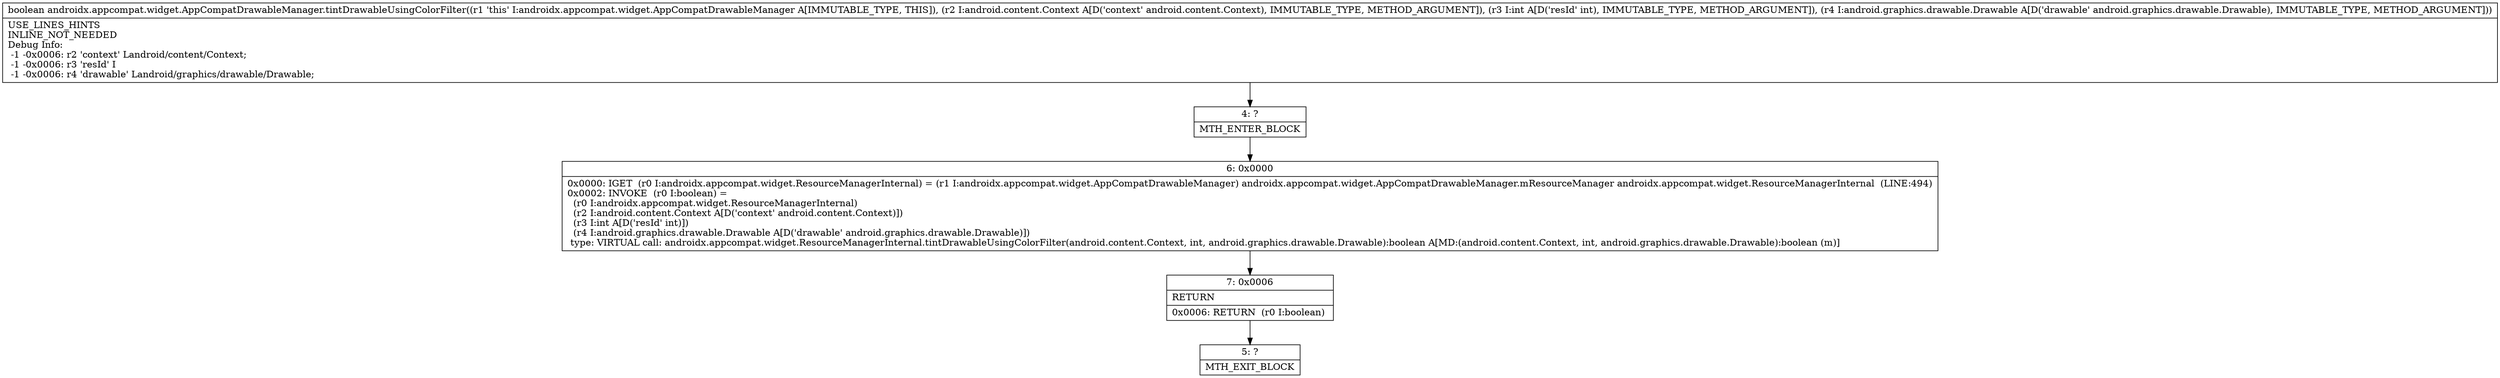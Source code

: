 digraph "CFG forandroidx.appcompat.widget.AppCompatDrawableManager.tintDrawableUsingColorFilter(Landroid\/content\/Context;ILandroid\/graphics\/drawable\/Drawable;)Z" {
Node_4 [shape=record,label="{4\:\ ?|MTH_ENTER_BLOCK\l}"];
Node_6 [shape=record,label="{6\:\ 0x0000|0x0000: IGET  (r0 I:androidx.appcompat.widget.ResourceManagerInternal) = (r1 I:androidx.appcompat.widget.AppCompatDrawableManager) androidx.appcompat.widget.AppCompatDrawableManager.mResourceManager androidx.appcompat.widget.ResourceManagerInternal  (LINE:494)\l0x0002: INVOKE  (r0 I:boolean) = \l  (r0 I:androidx.appcompat.widget.ResourceManagerInternal)\l  (r2 I:android.content.Context A[D('context' android.content.Context)])\l  (r3 I:int A[D('resId' int)])\l  (r4 I:android.graphics.drawable.Drawable A[D('drawable' android.graphics.drawable.Drawable)])\l type: VIRTUAL call: androidx.appcompat.widget.ResourceManagerInternal.tintDrawableUsingColorFilter(android.content.Context, int, android.graphics.drawable.Drawable):boolean A[MD:(android.content.Context, int, android.graphics.drawable.Drawable):boolean (m)]\l}"];
Node_7 [shape=record,label="{7\:\ 0x0006|RETURN\l|0x0006: RETURN  (r0 I:boolean) \l}"];
Node_5 [shape=record,label="{5\:\ ?|MTH_EXIT_BLOCK\l}"];
MethodNode[shape=record,label="{boolean androidx.appcompat.widget.AppCompatDrawableManager.tintDrawableUsingColorFilter((r1 'this' I:androidx.appcompat.widget.AppCompatDrawableManager A[IMMUTABLE_TYPE, THIS]), (r2 I:android.content.Context A[D('context' android.content.Context), IMMUTABLE_TYPE, METHOD_ARGUMENT]), (r3 I:int A[D('resId' int), IMMUTABLE_TYPE, METHOD_ARGUMENT]), (r4 I:android.graphics.drawable.Drawable A[D('drawable' android.graphics.drawable.Drawable), IMMUTABLE_TYPE, METHOD_ARGUMENT]))  | USE_LINES_HINTS\lINLINE_NOT_NEEDED\lDebug Info:\l  \-1 \-0x0006: r2 'context' Landroid\/content\/Context;\l  \-1 \-0x0006: r3 'resId' I\l  \-1 \-0x0006: r4 'drawable' Landroid\/graphics\/drawable\/Drawable;\l}"];
MethodNode -> Node_4;Node_4 -> Node_6;
Node_6 -> Node_7;
Node_7 -> Node_5;
}


